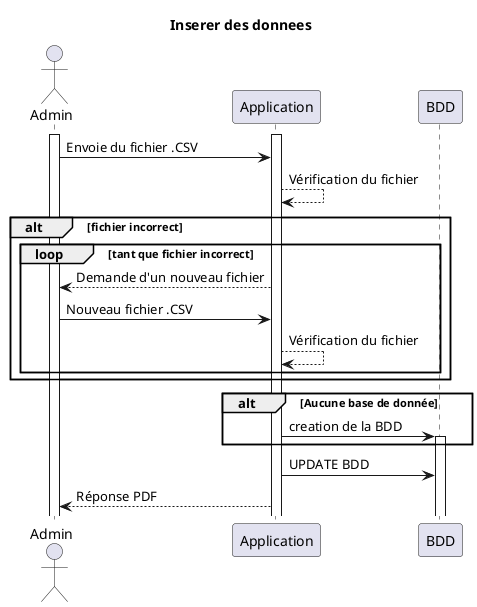 @startuml Inserer_donnees

title Inserer des donnees
actor "Admin" as Ad
participant Application
participant BDD

activate Ad
activate Application

Ad -> Application : Envoie du fichier .CSV
Application --> Application : Vérification du fichier
alt fichier incorrect
loop tant que fichier incorrect
Ad <-- Application : Demande d'un nouveau fichier
Ad -> Application : Nouveau fichier .CSV
Application --> Application : Vérification du fichier
end

end


alt Aucune base de donnée
Application -> BDD : creation de la BDD
activate BDD
end

Application -> BDD : UPDATE BDD

Ad <-- Application : Réponse PDF
@enduml